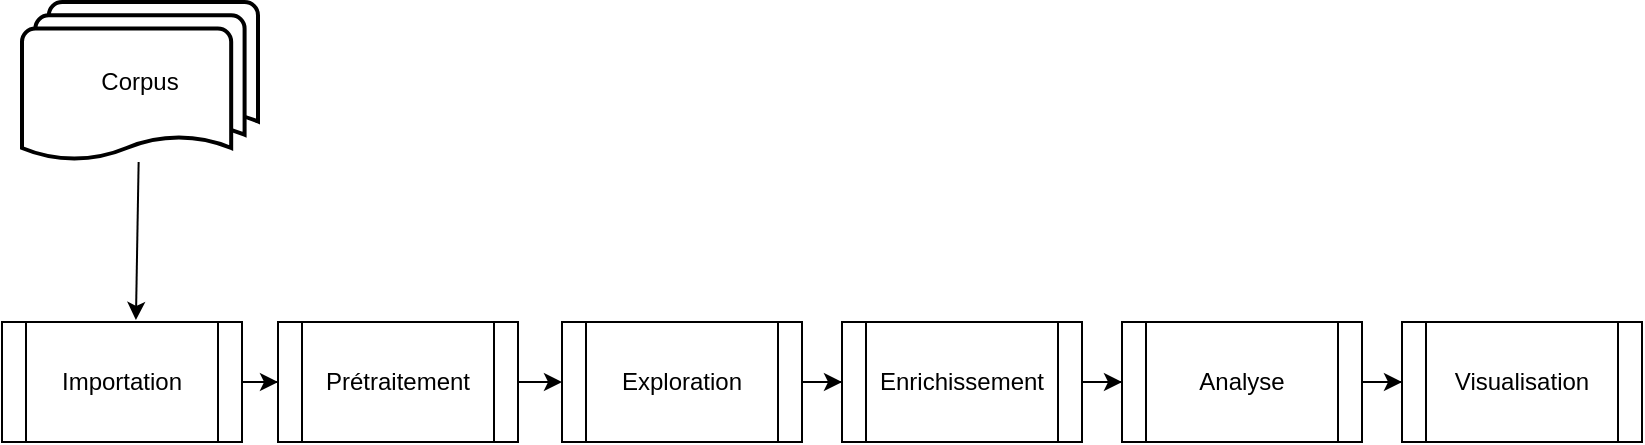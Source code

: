<mxfile version="20.8.10" type="github"><diagram name="Page-1" id="2Bo9n0GOlVmTfysxEK2T"><mxGraphModel dx="1197" dy="736" grid="1" gridSize="10" guides="1" tooltips="1" connect="1" arrows="1" fold="1" page="1" pageScale="1" pageWidth="827" pageHeight="1169" math="0" shadow="0"><root><mxCell id="0"/><mxCell id="1" parent="0"/><mxCell id="qAWR9DQXlIVH1x2ffjWl-1" value="Corpus" style="strokeWidth=2;html=1;shape=mxgraph.flowchart.multi-document;whiteSpace=wrap;" vertex="1" parent="1"><mxGeometry x="10" y="240" width="118" height="80" as="geometry"/></mxCell><mxCell id="qAWR9DQXlIVH1x2ffjWl-5" value="" style="edgeStyle=orthogonalEdgeStyle;rounded=0;orthogonalLoop=1;jettySize=auto;html=1;" edge="1" parent="1" source="qAWR9DQXlIVH1x2ffjWl-2" target="qAWR9DQXlIVH1x2ffjWl-4"><mxGeometry relative="1" as="geometry"/></mxCell><mxCell id="qAWR9DQXlIVH1x2ffjWl-2" value="Importation" style="shape=process;whiteSpace=wrap;html=1;backgroundOutline=1;" vertex="1" parent="1"><mxGeometry y="400" width="120" height="60" as="geometry"/></mxCell><mxCell id="qAWR9DQXlIVH1x2ffjWl-8" value="" style="edgeStyle=orthogonalEdgeStyle;rounded=0;orthogonalLoop=1;jettySize=auto;html=1;" edge="1" parent="1" source="qAWR9DQXlIVH1x2ffjWl-4" target="qAWR9DQXlIVH1x2ffjWl-7"><mxGeometry relative="1" as="geometry"/></mxCell><mxCell id="qAWR9DQXlIVH1x2ffjWl-4" value="Prétraitement" style="shape=process;whiteSpace=wrap;html=1;backgroundOutline=1;" vertex="1" parent="1"><mxGeometry x="138" y="400" width="120" height="60" as="geometry"/></mxCell><mxCell id="qAWR9DQXlIVH1x2ffjWl-10" value="" style="edgeStyle=orthogonalEdgeStyle;rounded=0;orthogonalLoop=1;jettySize=auto;html=1;" edge="1" parent="1" source="qAWR9DQXlIVH1x2ffjWl-7" target="qAWR9DQXlIVH1x2ffjWl-9"><mxGeometry relative="1" as="geometry"/></mxCell><mxCell id="qAWR9DQXlIVH1x2ffjWl-7" value="Exploration" style="shape=process;whiteSpace=wrap;html=1;backgroundOutline=1;" vertex="1" parent="1"><mxGeometry x="280" y="400" width="120" height="60" as="geometry"/></mxCell><mxCell id="qAWR9DQXlIVH1x2ffjWl-12" value="" style="edgeStyle=orthogonalEdgeStyle;rounded=0;orthogonalLoop=1;jettySize=auto;html=1;" edge="1" parent="1" source="qAWR9DQXlIVH1x2ffjWl-9" target="qAWR9DQXlIVH1x2ffjWl-11"><mxGeometry relative="1" as="geometry"/></mxCell><mxCell id="qAWR9DQXlIVH1x2ffjWl-9" value="Enrichissement" style="shape=process;whiteSpace=wrap;html=1;backgroundOutline=1;" vertex="1" parent="1"><mxGeometry x="420" y="400" width="120" height="60" as="geometry"/></mxCell><mxCell id="qAWR9DQXlIVH1x2ffjWl-14" value="" style="edgeStyle=orthogonalEdgeStyle;rounded=0;orthogonalLoop=1;jettySize=auto;html=1;" edge="1" parent="1" source="qAWR9DQXlIVH1x2ffjWl-11" target="qAWR9DQXlIVH1x2ffjWl-13"><mxGeometry relative="1" as="geometry"/></mxCell><mxCell id="qAWR9DQXlIVH1x2ffjWl-11" value="Analyse" style="shape=process;whiteSpace=wrap;html=1;backgroundOutline=1;" vertex="1" parent="1"><mxGeometry x="560" y="400" width="120" height="60" as="geometry"/></mxCell><mxCell id="qAWR9DQXlIVH1x2ffjWl-13" value="Visualisation" style="shape=process;whiteSpace=wrap;html=1;backgroundOutline=1;" vertex="1" parent="1"><mxGeometry x="700" y="400" width="120" height="60" as="geometry"/></mxCell><mxCell id="qAWR9DQXlIVH1x2ffjWl-15" value="" style="endArrow=classic;html=1;rounded=0;entryX=0.558;entryY=-0.017;entryDx=0;entryDy=0;entryPerimeter=0;" edge="1" parent="1" source="qAWR9DQXlIVH1x2ffjWl-1" target="qAWR9DQXlIVH1x2ffjWl-2"><mxGeometry width="50" height="50" relative="1" as="geometry"><mxPoint x="44" y="380" as="sourcePoint"/><mxPoint x="63" y="390" as="targetPoint"/></mxGeometry></mxCell></root></mxGraphModel></diagram></mxfile>